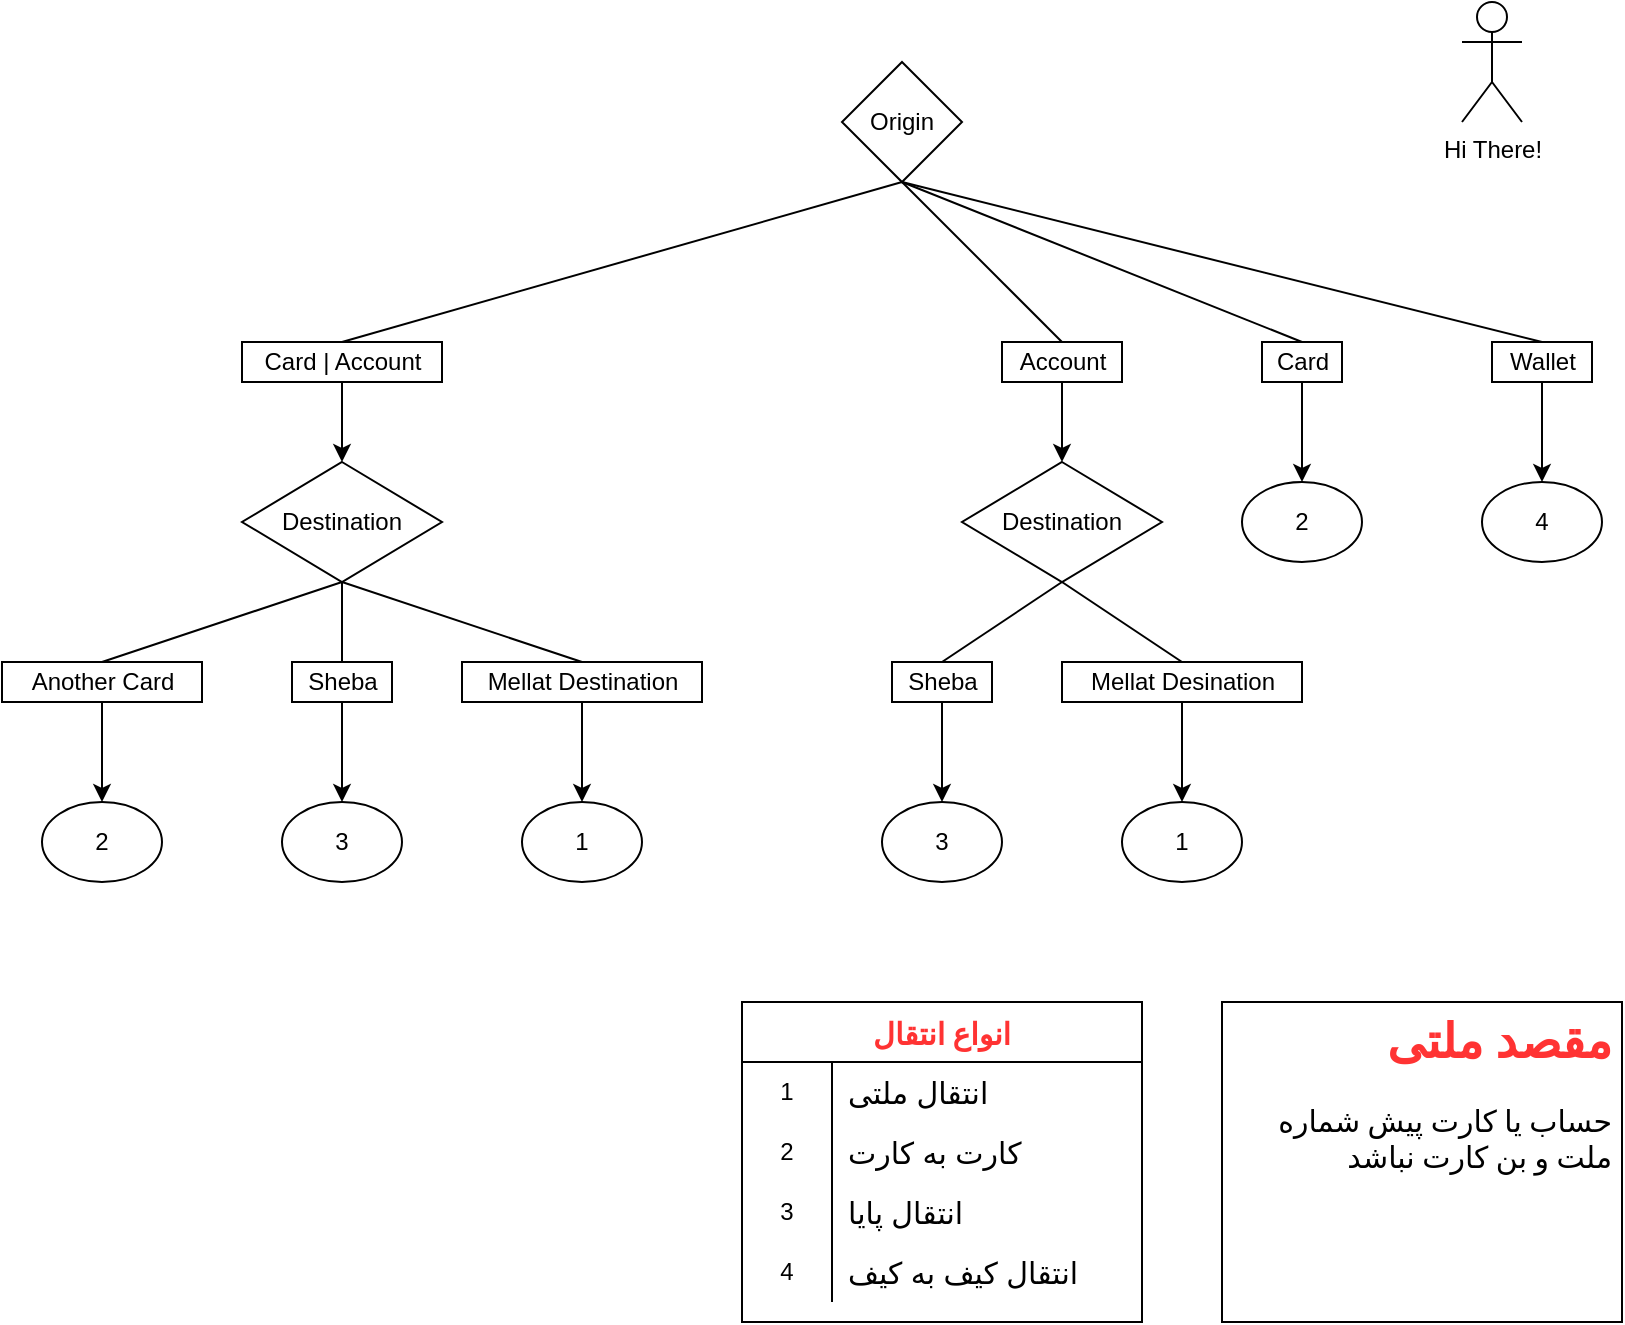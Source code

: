 <mxfile version="20.1.1" type="github">
  <diagram id="j2WRvLuPKxwcn-YbGfsp" name="Page-1">
    <mxGraphModel dx="1182" dy="802" grid="1" gridSize="10" guides="1" tooltips="1" connect="1" arrows="1" fold="1" page="1" pageScale="1" pageWidth="850" pageHeight="1100" math="0" shadow="0">
      <root>
        <mxCell id="0" />
        <mxCell id="1" parent="0" />
        <mxCell id="2CmBL4BmoFO5IgfqVhkc-2" value="Origin" style="rhombus;whiteSpace=wrap;html=1;fontSize=12;" parent="1" vertex="1">
          <mxGeometry x="450" y="50" width="60" height="60" as="geometry" />
        </mxCell>
        <mxCell id="2CmBL4BmoFO5IgfqVhkc-3" value="4" style="ellipse;whiteSpace=wrap;html=1;fontSize=12;" parent="1" vertex="1">
          <mxGeometry x="770" y="260" width="60" height="40" as="geometry" />
        </mxCell>
        <mxCell id="2CmBL4BmoFO5IgfqVhkc-5" value="2" style="ellipse;whiteSpace=wrap;html=1;fontSize=12;" parent="1" vertex="1">
          <mxGeometry x="650" y="260" width="60" height="40" as="geometry" />
        </mxCell>
        <mxCell id="2CmBL4BmoFO5IgfqVhkc-9" value="Destination" style="rhombus;whiteSpace=wrap;html=1;fontSize=12;" parent="1" vertex="1">
          <mxGeometry x="510" y="250" width="100" height="60" as="geometry" />
        </mxCell>
        <mxCell id="2CmBL4BmoFO5IgfqVhkc-10" value="1" style="ellipse;whiteSpace=wrap;html=1;fontSize=12;" parent="1" vertex="1">
          <mxGeometry x="590" y="420" width="60" height="40" as="geometry" />
        </mxCell>
        <mxCell id="2CmBL4BmoFO5IgfqVhkc-11" value="3" style="ellipse;whiteSpace=wrap;html=1;fontSize=12;" parent="1" vertex="1">
          <mxGeometry x="470" y="420" width="60" height="40" as="geometry" />
        </mxCell>
        <mxCell id="2CmBL4BmoFO5IgfqVhkc-12" value="Destination" style="rhombus;whiteSpace=wrap;html=1;fontSize=12;" parent="1" vertex="1">
          <mxGeometry x="150" y="250" width="100" height="60" as="geometry" />
        </mxCell>
        <mxCell id="2CmBL4BmoFO5IgfqVhkc-13" value="" style="endArrow=classic;html=1;fontSize=12;exitX=0.5;exitY=1;exitDx=0;exitDy=0;entryX=0.5;entryY=0;entryDx=0;entryDy=0;startArrow=none;" parent="1" source="dN_72-f_CMdYvBx1fxVc-7" target="2CmBL4BmoFO5IgfqVhkc-3" edge="1">
          <mxGeometry width="50" height="50" relative="1" as="geometry">
            <mxPoint x="400" y="400" as="sourcePoint" />
            <mxPoint x="450" y="350" as="targetPoint" />
          </mxGeometry>
        </mxCell>
        <mxCell id="2CmBL4BmoFO5IgfqVhkc-14" value="" style="endArrow=classic;html=1;fontSize=12;exitX=0.5;exitY=1;exitDx=0;exitDy=0;entryX=0.5;entryY=0;entryDx=0;entryDy=0;startArrow=none;" parent="1" source="dN_72-f_CMdYvBx1fxVc-6" target="2CmBL4BmoFO5IgfqVhkc-5" edge="1">
          <mxGeometry width="50" height="50" relative="1" as="geometry">
            <mxPoint x="400" y="400" as="sourcePoint" />
            <mxPoint x="450" y="350" as="targetPoint" />
          </mxGeometry>
        </mxCell>
        <mxCell id="2CmBL4BmoFO5IgfqVhkc-15" value="" style="endArrow=classic;html=1;fontSize=12;exitX=0.5;exitY=1;exitDx=0;exitDy=0;entryX=0.5;entryY=0;entryDx=0;entryDy=0;startArrow=none;" parent="1" source="dN_72-f_CMdYvBx1fxVc-8" target="2CmBL4BmoFO5IgfqVhkc-9" edge="1">
          <mxGeometry width="50" height="50" relative="1" as="geometry">
            <mxPoint x="400" y="400" as="sourcePoint" />
            <mxPoint x="420" y="210" as="targetPoint" />
          </mxGeometry>
        </mxCell>
        <mxCell id="2CmBL4BmoFO5IgfqVhkc-16" value="" style="endArrow=classic;html=1;fontSize=12;entryX=0.5;entryY=0;entryDx=0;entryDy=0;startArrow=none;" parent="1" source="dN_72-f_CMdYvBx1fxVc-9" target="2CmBL4BmoFO5IgfqVhkc-12" edge="1">
          <mxGeometry width="50" height="50" relative="1" as="geometry">
            <mxPoint x="480" y="110" as="sourcePoint" />
            <mxPoint x="450" y="350" as="targetPoint" />
          </mxGeometry>
        </mxCell>
        <mxCell id="2CmBL4BmoFO5IgfqVhkc-17" value="3" style="ellipse;whiteSpace=wrap;html=1;fontSize=12;" parent="1" vertex="1">
          <mxGeometry x="170" y="420" width="60" height="40" as="geometry" />
        </mxCell>
        <mxCell id="2CmBL4BmoFO5IgfqVhkc-18" value="1" style="ellipse;whiteSpace=wrap;html=1;fontSize=12;" parent="1" vertex="1">
          <mxGeometry x="290" y="420" width="60" height="40" as="geometry" />
        </mxCell>
        <mxCell id="2CmBL4BmoFO5IgfqVhkc-19" value="2" style="ellipse;whiteSpace=wrap;html=1;fontSize=12;" parent="1" vertex="1">
          <mxGeometry x="50" y="420" width="60" height="40" as="geometry" />
        </mxCell>
        <mxCell id="2CmBL4BmoFO5IgfqVhkc-20" value="" style="endArrow=classic;html=1;fontSize=12;exitX=0.5;exitY=1;exitDx=0;exitDy=0;entryX=0.5;entryY=0;entryDx=0;entryDy=0;startArrow=none;" parent="1" source="2CmBL4BmoFO5IgfqVhkc-40" target="2CmBL4BmoFO5IgfqVhkc-18" edge="1">
          <mxGeometry width="50" height="50" relative="1" as="geometry">
            <mxPoint x="240" y="290" as="sourcePoint" />
            <mxPoint x="290" y="240" as="targetPoint" />
          </mxGeometry>
        </mxCell>
        <mxCell id="2CmBL4BmoFO5IgfqVhkc-21" value="" style="endArrow=classic;html=1;fontSize=12;exitX=0.5;exitY=1;exitDx=0;exitDy=0;entryX=0.5;entryY=0;entryDx=0;entryDy=0;startArrow=none;" parent="1" source="2CmBL4BmoFO5IgfqVhkc-42" target="2CmBL4BmoFO5IgfqVhkc-17" edge="1">
          <mxGeometry width="50" height="50" relative="1" as="geometry">
            <mxPoint x="150" y="390" as="sourcePoint" />
            <mxPoint x="200" y="330" as="targetPoint" />
          </mxGeometry>
        </mxCell>
        <mxCell id="2CmBL4BmoFO5IgfqVhkc-22" value="" style="endArrow=classic;html=1;fontSize=12;entryX=0.5;entryY=0;entryDx=0;entryDy=0;exitX=0.5;exitY=1;exitDx=0;exitDy=0;startArrow=none;" parent="1" source="2CmBL4BmoFO5IgfqVhkc-35" target="2CmBL4BmoFO5IgfqVhkc-19" edge="1">
          <mxGeometry width="50" height="50" relative="1" as="geometry">
            <mxPoint x="420" y="420" as="sourcePoint" />
            <mxPoint x="470" y="370" as="targetPoint" />
          </mxGeometry>
        </mxCell>
        <mxCell id="2CmBL4BmoFO5IgfqVhkc-23" value="" style="endArrow=classic;html=1;fontSize=12;entryX=0.5;entryY=0;entryDx=0;entryDy=0;exitX=0.5;exitY=1;exitDx=0;exitDy=0;startArrow=none;" parent="1" source="dN_72-f_CMdYvBx1fxVc-2" target="2CmBL4BmoFO5IgfqVhkc-11" edge="1">
          <mxGeometry width="50" height="50" relative="1" as="geometry">
            <mxPoint x="430" y="430" as="sourcePoint" />
            <mxPoint x="480" y="380" as="targetPoint" />
          </mxGeometry>
        </mxCell>
        <mxCell id="2CmBL4BmoFO5IgfqVhkc-24" value="" style="endArrow=classic;html=1;fontSize=12;entryX=0.5;entryY=0;entryDx=0;entryDy=0;exitX=0.5;exitY=1;exitDx=0;exitDy=0;startArrow=none;" parent="1" source="dN_72-f_CMdYvBx1fxVc-4" target="2CmBL4BmoFO5IgfqVhkc-10" edge="1">
          <mxGeometry width="50" height="50" relative="1" as="geometry">
            <mxPoint x="560" y="270" as="sourcePoint" />
            <mxPoint x="490" y="390" as="targetPoint" />
          </mxGeometry>
        </mxCell>
        <mxCell id="2CmBL4BmoFO5IgfqVhkc-35" value="Another Card" style="text;html=1;resizable=0;autosize=1;align=center;verticalAlign=middle;points=[];fillColor=none;rounded=0;fontSize=12;strokeColor=#000000;" parent="1" vertex="1">
          <mxGeometry x="30" y="350" width="100" height="20" as="geometry" />
        </mxCell>
        <mxCell id="2CmBL4BmoFO5IgfqVhkc-36" value="" style="endArrow=none;html=1;fontSize=12;entryX=0.5;entryY=0;entryDx=0;entryDy=0;exitX=0.5;exitY=1;exitDx=0;exitDy=0;" parent="1" source="2CmBL4BmoFO5IgfqVhkc-12" target="2CmBL4BmoFO5IgfqVhkc-35" edge="1">
          <mxGeometry width="50" height="50" relative="1" as="geometry">
            <mxPoint x="200" y="270" as="sourcePoint" />
            <mxPoint x="80" y="340" as="targetPoint" />
          </mxGeometry>
        </mxCell>
        <mxCell id="2CmBL4BmoFO5IgfqVhkc-40" value="Mellat Destination" style="text;html=1;resizable=0;autosize=1;align=center;verticalAlign=middle;points=[];fillColor=none;rounded=0;fontSize=12;strokeColor=#000000;" parent="1" vertex="1">
          <mxGeometry x="260" y="350" width="120" height="20" as="geometry" />
        </mxCell>
        <mxCell id="2CmBL4BmoFO5IgfqVhkc-41" value="" style="endArrow=none;html=1;fontSize=12;exitX=0.5;exitY=1;exitDx=0;exitDy=0;entryX=0.5;entryY=0;entryDx=0;entryDy=0;" parent="1" source="2CmBL4BmoFO5IgfqVhkc-12" target="2CmBL4BmoFO5IgfqVhkc-40" edge="1">
          <mxGeometry width="50" height="50" relative="1" as="geometry">
            <mxPoint x="200" y="310" as="sourcePoint" />
            <mxPoint x="320" y="420" as="targetPoint" />
          </mxGeometry>
        </mxCell>
        <mxCell id="2CmBL4BmoFO5IgfqVhkc-42" value="Sheba" style="text;html=1;resizable=0;autosize=1;align=center;verticalAlign=middle;points=[];fillColor=none;rounded=0;fontSize=12;strokeColor=#000000;" parent="1" vertex="1">
          <mxGeometry x="175" y="350" width="50" height="20" as="geometry" />
        </mxCell>
        <mxCell id="2CmBL4BmoFO5IgfqVhkc-44" value="" style="endArrow=none;html=1;fontSize=12;exitX=0.5;exitY=1;exitDx=0;exitDy=0;entryX=0.5;entryY=0;entryDx=0;entryDy=0;" parent="1" source="2CmBL4BmoFO5IgfqVhkc-12" target="2CmBL4BmoFO5IgfqVhkc-42" edge="1">
          <mxGeometry width="50" height="50" relative="1" as="geometry">
            <mxPoint x="200" y="310" as="sourcePoint" />
            <mxPoint x="200" y="420" as="targetPoint" />
          </mxGeometry>
        </mxCell>
        <mxCell id="dN_72-f_CMdYvBx1fxVc-2" value="Sheba" style="text;html=1;resizable=0;autosize=1;align=center;verticalAlign=middle;points=[];fillColor=none;rounded=0;fontSize=12;strokeColor=#000000;" parent="1" vertex="1">
          <mxGeometry x="475" y="350" width="50" height="20" as="geometry" />
        </mxCell>
        <mxCell id="dN_72-f_CMdYvBx1fxVc-3" value="" style="endArrow=none;html=1;fontSize=12;entryX=0.5;entryY=0;entryDx=0;entryDy=0;exitX=0.5;exitY=1;exitDx=0;exitDy=0;" parent="1" source="2CmBL4BmoFO5IgfqVhkc-9" target="dN_72-f_CMdYvBx1fxVc-2" edge="1">
          <mxGeometry width="50" height="50" relative="1" as="geometry">
            <mxPoint x="560" y="310" as="sourcePoint" />
            <mxPoint x="500" y="420" as="targetPoint" />
          </mxGeometry>
        </mxCell>
        <mxCell id="dN_72-f_CMdYvBx1fxVc-4" value="Mellat Desination" style="text;html=1;resizable=0;autosize=1;align=center;verticalAlign=middle;points=[];fillColor=none;rounded=0;fontSize=12;strokeColor=#000000;" parent="1" vertex="1">
          <mxGeometry x="560" y="350" width="120" height="20" as="geometry" />
        </mxCell>
        <mxCell id="dN_72-f_CMdYvBx1fxVc-5" value="" style="endArrow=none;html=1;fontSize=12;entryX=0.5;entryY=0;entryDx=0;entryDy=0;exitX=0.5;exitY=1;exitDx=0;exitDy=0;" parent="1" source="2CmBL4BmoFO5IgfqVhkc-9" target="dN_72-f_CMdYvBx1fxVc-4" edge="1">
          <mxGeometry width="50" height="50" relative="1" as="geometry">
            <mxPoint x="560" y="310" as="sourcePoint" />
            <mxPoint x="620" y="420" as="targetPoint" />
          </mxGeometry>
        </mxCell>
        <mxCell id="dN_72-f_CMdYvBx1fxVc-9" value="Card | Account" style="text;html=1;resizable=0;autosize=1;align=center;verticalAlign=middle;points=[];fillColor=none;rounded=0;fontSize=12;strokeColor=#000000;" parent="1" vertex="1">
          <mxGeometry x="150" y="190" width="100" height="20" as="geometry" />
        </mxCell>
        <mxCell id="dN_72-f_CMdYvBx1fxVc-10" value="" style="endArrow=none;html=1;fontSize=12;entryX=0.5;entryY=0;entryDx=0;entryDy=0;" parent="1" target="dN_72-f_CMdYvBx1fxVc-9" edge="1">
          <mxGeometry width="50" height="50" relative="1" as="geometry">
            <mxPoint x="480" y="110" as="sourcePoint" />
            <mxPoint x="200" y="250" as="targetPoint" />
          </mxGeometry>
        </mxCell>
        <mxCell id="dN_72-f_CMdYvBx1fxVc-8" value="Account" style="text;html=1;resizable=0;autosize=1;align=center;verticalAlign=middle;points=[];fillColor=none;rounded=0;fontSize=12;strokeColor=#000000;" parent="1" vertex="1">
          <mxGeometry x="530" y="190" width="60" height="20" as="geometry" />
        </mxCell>
        <mxCell id="dN_72-f_CMdYvBx1fxVc-11" value="" style="endArrow=none;html=1;fontSize=12;exitX=0.5;exitY=1;exitDx=0;exitDy=0;entryX=0.5;entryY=0;entryDx=0;entryDy=0;" parent="1" source="2CmBL4BmoFO5IgfqVhkc-2" target="dN_72-f_CMdYvBx1fxVc-8" edge="1">
          <mxGeometry width="50" height="50" relative="1" as="geometry">
            <mxPoint x="480" y="110" as="sourcePoint" />
            <mxPoint x="560" y="250" as="targetPoint" />
          </mxGeometry>
        </mxCell>
        <mxCell id="dN_72-f_CMdYvBx1fxVc-7" value="Wallet" style="text;html=1;resizable=0;autosize=1;align=center;verticalAlign=middle;points=[];fillColor=none;rounded=0;fontSize=12;strokeColor=#000000;" parent="1" vertex="1">
          <mxGeometry x="775" y="190" width="50" height="20" as="geometry" />
        </mxCell>
        <mxCell id="dN_72-f_CMdYvBx1fxVc-12" value="" style="endArrow=none;html=1;fontSize=12;exitX=0.5;exitY=1;exitDx=0;exitDy=0;entryX=0.5;entryY=0;entryDx=0;entryDy=0;" parent="1" source="2CmBL4BmoFO5IgfqVhkc-2" target="dN_72-f_CMdYvBx1fxVc-7" edge="1">
          <mxGeometry width="50" height="50" relative="1" as="geometry">
            <mxPoint x="480" y="110" as="sourcePoint" />
            <mxPoint x="800" y="260" as="targetPoint" />
          </mxGeometry>
        </mxCell>
        <mxCell id="dN_72-f_CMdYvBx1fxVc-6" value="Card" style="text;html=1;resizable=0;autosize=1;align=center;verticalAlign=middle;points=[];fillColor=none;rounded=0;fontSize=12;strokeColor=#000000;" parent="1" vertex="1">
          <mxGeometry x="660" y="190" width="40" height="20" as="geometry" />
        </mxCell>
        <mxCell id="dN_72-f_CMdYvBx1fxVc-13" value="" style="endArrow=none;html=1;fontSize=12;exitX=0.5;exitY=1;exitDx=0;exitDy=0;entryX=0.5;entryY=0;entryDx=0;entryDy=0;" parent="1" source="2CmBL4BmoFO5IgfqVhkc-2" target="dN_72-f_CMdYvBx1fxVc-6" edge="1">
          <mxGeometry width="50" height="50" relative="1" as="geometry">
            <mxPoint x="480" y="110" as="sourcePoint" />
            <mxPoint x="680" y="260" as="targetPoint" />
          </mxGeometry>
        </mxCell>
        <mxCell id="9VN3aDH7O9fTKR7BMBrO-1" value="&lt;h1&gt;&lt;font color=&quot;#ff3333&quot;&gt;مقصد ملتی&lt;/font&gt;&lt;/h1&gt;&lt;p&gt;&lt;font style=&quot;font-size: 15px&quot;&gt;حساب یا کارت پیش شماره ملت و بن کارت نباشد&lt;/font&gt;&lt;/p&gt;" style="text;html=1;fillColor=none;spacing=5;spacingTop=-20;whiteSpace=wrap;overflow=hidden;rounded=0;align=right;fontFamily=Comic Sans MS;strokeColor=#000000;" parent="1" vertex="1">
          <mxGeometry x="640" y="520" width="200" height="160" as="geometry" />
        </mxCell>
        <mxCell id="9VN3aDH7O9fTKR7BMBrO-2" value="انواع انتقال" style="shape=table;startSize=30;container=1;collapsible=0;childLayout=tableLayout;fixedRows=1;rowLines=0;fontStyle=1;align=center;pointerEvents=1;fontSize=15;fontFamily=Comic Sans MS;fontColor=#FF3333;" parent="1" vertex="1">
          <mxGeometry x="400" y="520" width="200" height="160" as="geometry" />
        </mxCell>
        <mxCell id="9VN3aDH7O9fTKR7BMBrO-6" value="" style="shape=partialRectangle;html=1;whiteSpace=wrap;collapsible=0;dropTarget=0;pointerEvents=1;fillColor=none;top=0;left=0;bottom=0;right=0;points=[[0,0.5],[1,0.5]];portConstraint=eastwest;" parent="9VN3aDH7O9fTKR7BMBrO-2" vertex="1">
          <mxGeometry y="30" width="200" height="30" as="geometry" />
        </mxCell>
        <mxCell id="9VN3aDH7O9fTKR7BMBrO-7" value="1" style="shape=partialRectangle;html=1;whiteSpace=wrap;connectable=0;fillColor=none;top=0;left=0;bottom=0;right=0;overflow=hidden;pointerEvents=1;align=center;" parent="9VN3aDH7O9fTKR7BMBrO-6" vertex="1">
          <mxGeometry width="45" height="30" as="geometry">
            <mxRectangle width="45" height="30" as="alternateBounds" />
          </mxGeometry>
        </mxCell>
        <mxCell id="9VN3aDH7O9fTKR7BMBrO-8" value="انتقال ملتی" style="shape=partialRectangle;html=1;whiteSpace=wrap;connectable=0;fillColor=none;top=0;left=0;bottom=0;right=0;align=left;spacingLeft=6;overflow=hidden;pointerEvents=1;fontSize=15;" parent="9VN3aDH7O9fTKR7BMBrO-6" vertex="1">
          <mxGeometry x="45" width="155" height="30" as="geometry">
            <mxRectangle width="155" height="30" as="alternateBounds" />
          </mxGeometry>
        </mxCell>
        <mxCell id="9VN3aDH7O9fTKR7BMBrO-15" value="" style="shape=partialRectangle;html=1;whiteSpace=wrap;collapsible=0;dropTarget=0;pointerEvents=1;fillColor=none;top=0;left=0;bottom=0;right=0;points=[[0,0.5],[1,0.5]];portConstraint=eastwest;" parent="9VN3aDH7O9fTKR7BMBrO-2" vertex="1">
          <mxGeometry y="60" width="200" height="30" as="geometry" />
        </mxCell>
        <mxCell id="9VN3aDH7O9fTKR7BMBrO-16" value="2" style="shape=partialRectangle;html=1;whiteSpace=wrap;connectable=0;fillColor=none;top=0;left=0;bottom=0;right=0;overflow=hidden;pointerEvents=1;" parent="9VN3aDH7O9fTKR7BMBrO-15" vertex="1">
          <mxGeometry width="45" height="30" as="geometry">
            <mxRectangle width="45" height="30" as="alternateBounds" />
          </mxGeometry>
        </mxCell>
        <mxCell id="9VN3aDH7O9fTKR7BMBrO-17" value="کارت به کارت" style="shape=partialRectangle;html=1;whiteSpace=wrap;connectable=0;fillColor=none;top=0;left=0;bottom=0;right=0;align=left;spacingLeft=6;overflow=hidden;pointerEvents=1;fontSize=15;" parent="9VN3aDH7O9fTKR7BMBrO-15" vertex="1">
          <mxGeometry x="45" width="155" height="30" as="geometry">
            <mxRectangle width="155" height="30" as="alternateBounds" />
          </mxGeometry>
        </mxCell>
        <mxCell id="9VN3aDH7O9fTKR7BMBrO-18" value="" style="shape=partialRectangle;html=1;whiteSpace=wrap;collapsible=0;dropTarget=0;pointerEvents=1;fillColor=none;top=0;left=0;bottom=0;right=0;points=[[0,0.5],[1,0.5]];portConstraint=eastwest;" parent="9VN3aDH7O9fTKR7BMBrO-2" vertex="1">
          <mxGeometry y="90" width="200" height="30" as="geometry" />
        </mxCell>
        <mxCell id="9VN3aDH7O9fTKR7BMBrO-19" value="3" style="shape=partialRectangle;html=1;whiteSpace=wrap;connectable=0;fillColor=none;top=0;left=0;bottom=0;right=0;overflow=hidden;pointerEvents=1;" parent="9VN3aDH7O9fTKR7BMBrO-18" vertex="1">
          <mxGeometry width="45" height="30" as="geometry">
            <mxRectangle width="45" height="30" as="alternateBounds" />
          </mxGeometry>
        </mxCell>
        <mxCell id="9VN3aDH7O9fTKR7BMBrO-20" value="انتقال پایا" style="shape=partialRectangle;html=1;whiteSpace=wrap;connectable=0;fillColor=none;top=0;left=0;bottom=0;right=0;align=left;spacingLeft=6;overflow=hidden;pointerEvents=1;fontSize=15;" parent="9VN3aDH7O9fTKR7BMBrO-18" vertex="1">
          <mxGeometry x="45" width="155" height="30" as="geometry">
            <mxRectangle width="155" height="30" as="alternateBounds" />
          </mxGeometry>
        </mxCell>
        <mxCell id="9VN3aDH7O9fTKR7BMBrO-21" value="" style="shape=partialRectangle;html=1;whiteSpace=wrap;collapsible=0;dropTarget=0;pointerEvents=1;fillColor=none;top=0;left=0;bottom=0;right=0;points=[[0,0.5],[1,0.5]];portConstraint=eastwest;" parent="9VN3aDH7O9fTKR7BMBrO-2" vertex="1">
          <mxGeometry y="120" width="200" height="30" as="geometry" />
        </mxCell>
        <mxCell id="9VN3aDH7O9fTKR7BMBrO-22" value="4" style="shape=partialRectangle;html=1;whiteSpace=wrap;connectable=0;fillColor=none;top=0;left=0;bottom=0;right=0;overflow=hidden;pointerEvents=1;" parent="9VN3aDH7O9fTKR7BMBrO-21" vertex="1">
          <mxGeometry width="45" height="30" as="geometry">
            <mxRectangle width="45" height="30" as="alternateBounds" />
          </mxGeometry>
        </mxCell>
        <mxCell id="9VN3aDH7O9fTKR7BMBrO-23" value="انتقال کیف به کیف" style="shape=partialRectangle;html=1;whiteSpace=wrap;connectable=0;fillColor=none;top=0;left=0;bottom=0;right=0;align=left;spacingLeft=6;overflow=hidden;pointerEvents=1;fontSize=15;" parent="9VN3aDH7O9fTKR7BMBrO-21" vertex="1">
          <mxGeometry x="45" width="155" height="30" as="geometry">
            <mxRectangle width="155" height="30" as="alternateBounds" />
          </mxGeometry>
        </mxCell>
        <mxCell id="PQxyo848bkuqOF69O3FE-1" value="Hi There!" style="shape=umlActor;verticalLabelPosition=bottom;verticalAlign=top;html=1;outlineConnect=0;" vertex="1" parent="1">
          <mxGeometry x="760" y="20" width="30" height="60" as="geometry" />
        </mxCell>
      </root>
    </mxGraphModel>
  </diagram>
</mxfile>
